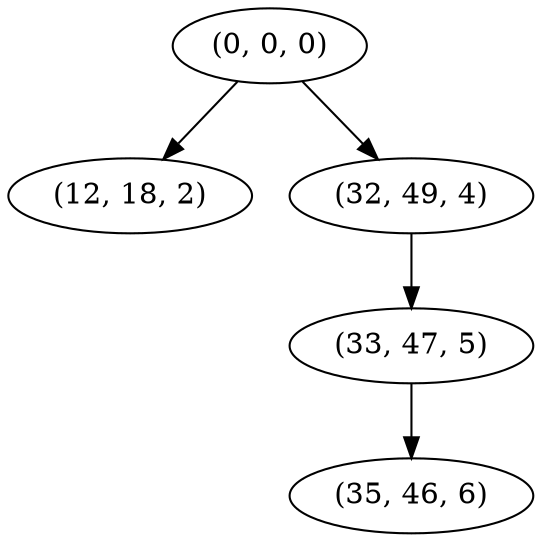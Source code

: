 digraph tree {
    "(0, 0, 0)";
    "(12, 18, 2)";
    "(32, 49, 4)";
    "(33, 47, 5)";
    "(35, 46, 6)";
    "(0, 0, 0)" -> "(12, 18, 2)";
    "(0, 0, 0)" -> "(32, 49, 4)";
    "(32, 49, 4)" -> "(33, 47, 5)";
    "(33, 47, 5)" -> "(35, 46, 6)";
}
